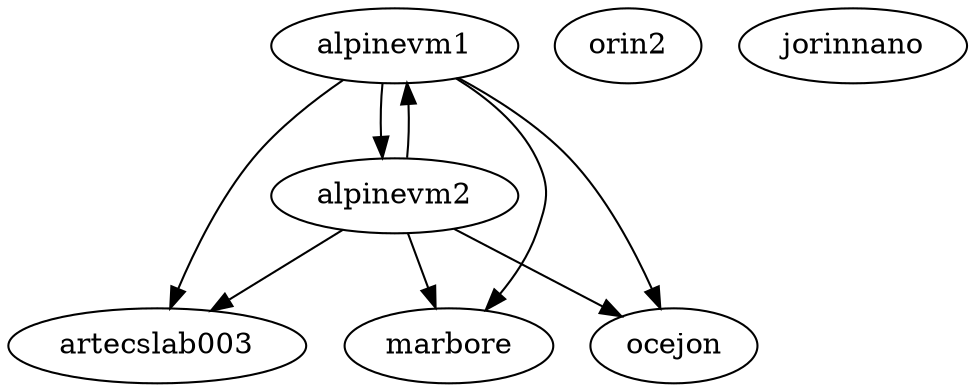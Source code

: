 digraph G {
  //marbore -> artecslab003
  //marbore -> ocejon

  //artecslab003 -> marbore
  //artecslab003 -> ocejon
  artecslab003
  
  alpinevm1 -> marbore
  alpinevm1 -> ocejon
  alpinevm1 -> artecslab003
  alpinevm1 -> alpinevm2
  
  alpinevm2 -> marbore
  alpinevm2 -> ocejon
  alpinevm2 -> artecslab003
  alpinevm2 -> alpinevm1

  orin2
  jorinnano
}
